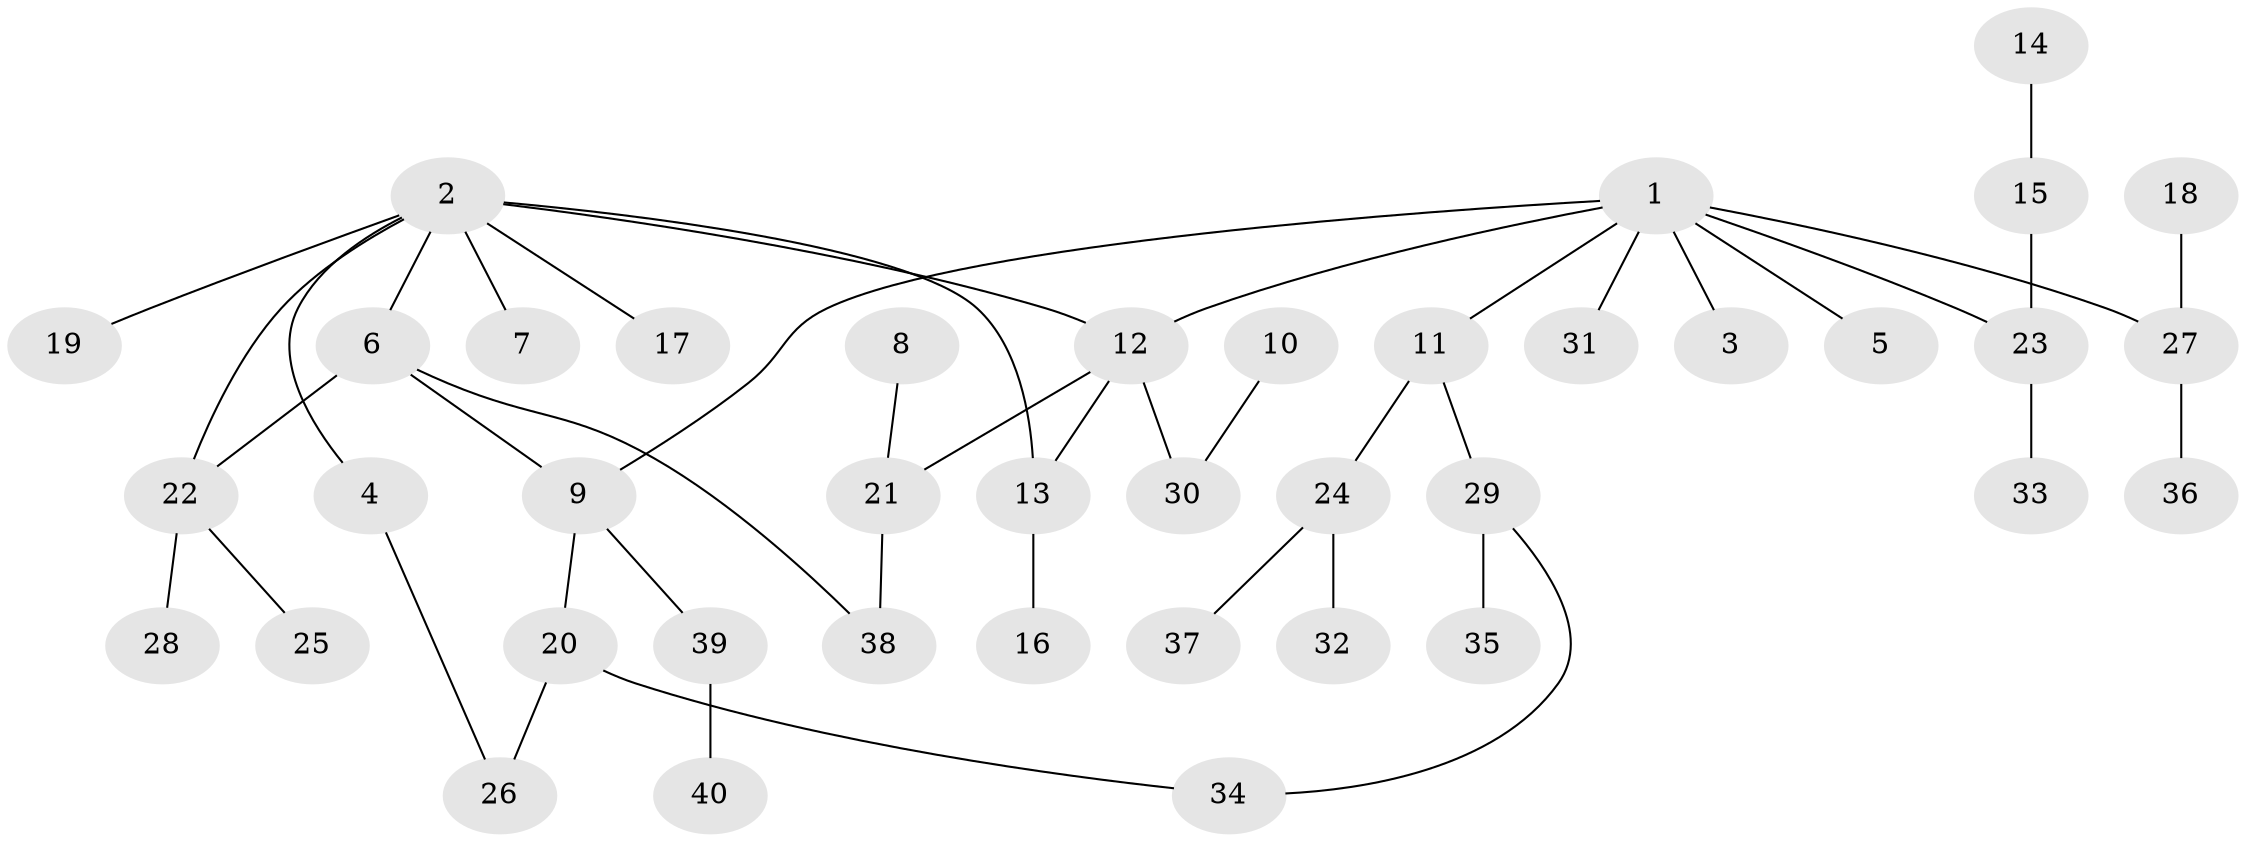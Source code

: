 // original degree distribution, {6: 0.0375, 4: 0.075, 2: 0.2625, 3: 0.225, 1: 0.4}
// Generated by graph-tools (version 1.1) at 2025/49/03/09/25 03:49:22]
// undirected, 40 vertices, 45 edges
graph export_dot {
graph [start="1"]
  node [color=gray90,style=filled];
  1;
  2;
  3;
  4;
  5;
  6;
  7;
  8;
  9;
  10;
  11;
  12;
  13;
  14;
  15;
  16;
  17;
  18;
  19;
  20;
  21;
  22;
  23;
  24;
  25;
  26;
  27;
  28;
  29;
  30;
  31;
  32;
  33;
  34;
  35;
  36;
  37;
  38;
  39;
  40;
  1 -- 3 [weight=1.0];
  1 -- 5 [weight=1.0];
  1 -- 9 [weight=1.0];
  1 -- 11 [weight=1.0];
  1 -- 12 [weight=1.0];
  1 -- 23 [weight=1.0];
  1 -- 27 [weight=1.0];
  1 -- 31 [weight=1.0];
  2 -- 4 [weight=1.0];
  2 -- 6 [weight=1.0];
  2 -- 7 [weight=1.0];
  2 -- 12 [weight=1.0];
  2 -- 13 [weight=1.0];
  2 -- 17 [weight=1.0];
  2 -- 19 [weight=1.0];
  2 -- 22 [weight=1.0];
  4 -- 26 [weight=1.0];
  6 -- 9 [weight=1.0];
  6 -- 22 [weight=1.0];
  6 -- 38 [weight=1.0];
  8 -- 21 [weight=1.0];
  9 -- 20 [weight=1.0];
  9 -- 39 [weight=1.0];
  10 -- 30 [weight=1.0];
  11 -- 24 [weight=1.0];
  11 -- 29 [weight=1.0];
  12 -- 13 [weight=1.0];
  12 -- 21 [weight=1.0];
  12 -- 30 [weight=1.0];
  13 -- 16 [weight=1.0];
  14 -- 15 [weight=1.0];
  15 -- 23 [weight=1.0];
  18 -- 27 [weight=1.0];
  20 -- 26 [weight=1.0];
  20 -- 34 [weight=1.0];
  21 -- 38 [weight=1.0];
  22 -- 25 [weight=1.0];
  22 -- 28 [weight=1.0];
  23 -- 33 [weight=1.0];
  24 -- 32 [weight=1.0];
  24 -- 37 [weight=1.0];
  27 -- 36 [weight=1.0];
  29 -- 34 [weight=1.0];
  29 -- 35 [weight=1.0];
  39 -- 40 [weight=1.0];
}
